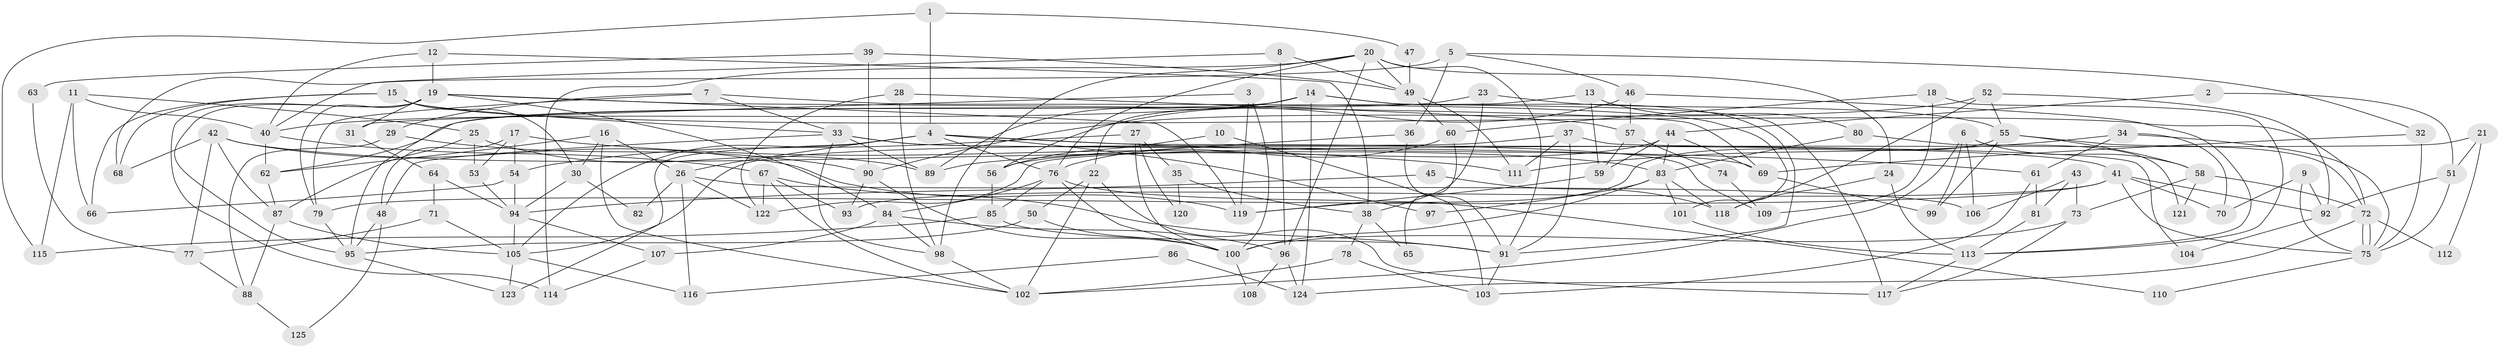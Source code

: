 // Generated by graph-tools (version 1.1) at 2025/11/02/27/25 16:11:24]
// undirected, 125 vertices, 250 edges
graph export_dot {
graph [start="1"]
  node [color=gray90,style=filled];
  1;
  2;
  3;
  4;
  5;
  6;
  7;
  8;
  9;
  10;
  11;
  12;
  13;
  14;
  15;
  16;
  17;
  18;
  19;
  20;
  21;
  22;
  23;
  24;
  25;
  26;
  27;
  28;
  29;
  30;
  31;
  32;
  33;
  34;
  35;
  36;
  37;
  38;
  39;
  40;
  41;
  42;
  43;
  44;
  45;
  46;
  47;
  48;
  49;
  50;
  51;
  52;
  53;
  54;
  55;
  56;
  57;
  58;
  59;
  60;
  61;
  62;
  63;
  64;
  65;
  66;
  67;
  68;
  69;
  70;
  71;
  72;
  73;
  74;
  75;
  76;
  77;
  78;
  79;
  80;
  81;
  82;
  83;
  84;
  85;
  86;
  87;
  88;
  89;
  90;
  91;
  92;
  93;
  94;
  95;
  96;
  97;
  98;
  99;
  100;
  101;
  102;
  103;
  104;
  105;
  106;
  107;
  108;
  109;
  110;
  111;
  112;
  113;
  114;
  115;
  116;
  117;
  118;
  119;
  120;
  121;
  122;
  123;
  124;
  125;
  1 -- 4;
  1 -- 115;
  1 -- 47;
  2 -- 51;
  2 -- 44;
  3 -- 119;
  3 -- 100;
  3 -- 31;
  4 -- 76;
  4 -- 123;
  4 -- 26;
  4 -- 61;
  4 -- 97;
  4 -- 105;
  4 -- 109;
  5 -- 68;
  5 -- 46;
  5 -- 32;
  5 -- 36;
  6 -- 58;
  6 -- 102;
  6 -- 99;
  6 -- 106;
  7 -- 33;
  7 -- 79;
  7 -- 29;
  7 -- 101;
  8 -- 40;
  8 -- 96;
  8 -- 49;
  9 -- 70;
  9 -- 75;
  9 -- 92;
  10 -- 103;
  10 -- 56;
  11 -- 40;
  11 -- 66;
  11 -- 25;
  11 -- 115;
  12 -- 19;
  12 -- 40;
  12 -- 38;
  13 -- 59;
  13 -- 22;
  13 -- 80;
  14 -- 91;
  14 -- 95;
  14 -- 40;
  14 -- 89;
  14 -- 117;
  14 -- 124;
  15 -- 30;
  15 -- 72;
  15 -- 33;
  15 -- 66;
  15 -- 68;
  16 -- 102;
  16 -- 62;
  16 -- 26;
  16 -- 30;
  17 -- 53;
  17 -- 111;
  17 -- 48;
  17 -- 54;
  18 -- 60;
  18 -- 113;
  18 -- 109;
  19 -- 95;
  19 -- 79;
  19 -- 31;
  19 -- 69;
  19 -- 84;
  19 -- 114;
  19 -- 119;
  20 -- 96;
  20 -- 49;
  20 -- 24;
  20 -- 76;
  20 -- 91;
  20 -- 98;
  20 -- 114;
  21 -- 51;
  21 -- 122;
  21 -- 112;
  22 -- 102;
  22 -- 117;
  22 -- 50;
  23 -- 38;
  23 -- 62;
  23 -- 55;
  24 -- 113;
  24 -- 118;
  25 -- 89;
  25 -- 53;
  25 -- 87;
  26 -- 82;
  26 -- 106;
  26 -- 116;
  26 -- 122;
  27 -- 54;
  27 -- 100;
  27 -- 35;
  27 -- 120;
  28 -- 98;
  28 -- 122;
  28 -- 57;
  29 -- 90;
  29 -- 88;
  30 -- 94;
  30 -- 82;
  31 -- 64;
  32 -- 69;
  32 -- 75;
  33 -- 69;
  33 -- 41;
  33 -- 48;
  33 -- 89;
  33 -- 98;
  34 -- 75;
  34 -- 61;
  34 -- 70;
  34 -- 111;
  35 -- 38;
  35 -- 120;
  36 -- 89;
  36 -- 91;
  37 -- 91;
  37 -- 105;
  37 -- 104;
  37 -- 111;
  38 -- 78;
  38 -- 65;
  39 -- 49;
  39 -- 90;
  39 -- 63;
  40 -- 67;
  40 -- 62;
  41 -- 75;
  41 -- 70;
  41 -- 79;
  41 -- 92;
  41 -- 93;
  42 -- 119;
  42 -- 87;
  42 -- 68;
  42 -- 77;
  42 -- 83;
  43 -- 106;
  43 -- 73;
  43 -- 81;
  44 -- 83;
  44 -- 59;
  44 -- 56;
  44 -- 69;
  45 -- 118;
  45 -- 94;
  46 -- 56;
  46 -- 113;
  46 -- 57;
  47 -- 49;
  48 -- 95;
  48 -- 125;
  49 -- 111;
  49 -- 60;
  50 -- 100;
  50 -- 95;
  51 -- 75;
  51 -- 92;
  52 -- 55;
  52 -- 92;
  52 -- 90;
  52 -- 118;
  53 -- 94;
  54 -- 94;
  54 -- 66;
  55 -- 99;
  55 -- 58;
  55 -- 72;
  55 -- 119;
  56 -- 85;
  57 -- 59;
  57 -- 74;
  58 -- 72;
  58 -- 73;
  58 -- 121;
  59 -- 119;
  60 -- 76;
  60 -- 65;
  61 -- 81;
  61 -- 103;
  62 -- 87;
  63 -- 77;
  64 -- 94;
  64 -- 71;
  67 -- 93;
  67 -- 91;
  67 -- 102;
  67 -- 122;
  69 -- 99;
  71 -- 77;
  71 -- 105;
  72 -- 75;
  72 -- 75;
  72 -- 112;
  72 -- 124;
  73 -- 100;
  73 -- 117;
  74 -- 109;
  75 -- 110;
  76 -- 84;
  76 -- 85;
  76 -- 100;
  76 -- 110;
  77 -- 88;
  78 -- 103;
  78 -- 102;
  79 -- 95;
  80 -- 83;
  80 -- 121;
  81 -- 113;
  83 -- 118;
  83 -- 97;
  83 -- 100;
  83 -- 101;
  84 -- 98;
  84 -- 96;
  84 -- 107;
  85 -- 91;
  85 -- 115;
  86 -- 124;
  86 -- 116;
  87 -- 105;
  87 -- 88;
  88 -- 125;
  90 -- 100;
  90 -- 93;
  91 -- 103;
  92 -- 104;
  94 -- 107;
  94 -- 105;
  95 -- 123;
  96 -- 124;
  96 -- 108;
  98 -- 102;
  100 -- 108;
  101 -- 113;
  105 -- 116;
  105 -- 123;
  107 -- 114;
  113 -- 117;
}
